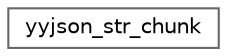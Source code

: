 digraph "类继承关系图"
{
 // LATEX_PDF_SIZE
  bgcolor="transparent";
  edge [fontname=Helvetica,fontsize=10,labelfontname=Helvetica,labelfontsize=10];
  node [fontname=Helvetica,fontsize=10,shape=box,height=0.2,width=0.4];
  rankdir="LR";
  Node0 [id="Node000000",label="yyjson_str_chunk",height=0.2,width=0.4,color="grey40", fillcolor="white", style="filled",URL="$structyyjson__str__chunk.html",tooltip=" "];
}
